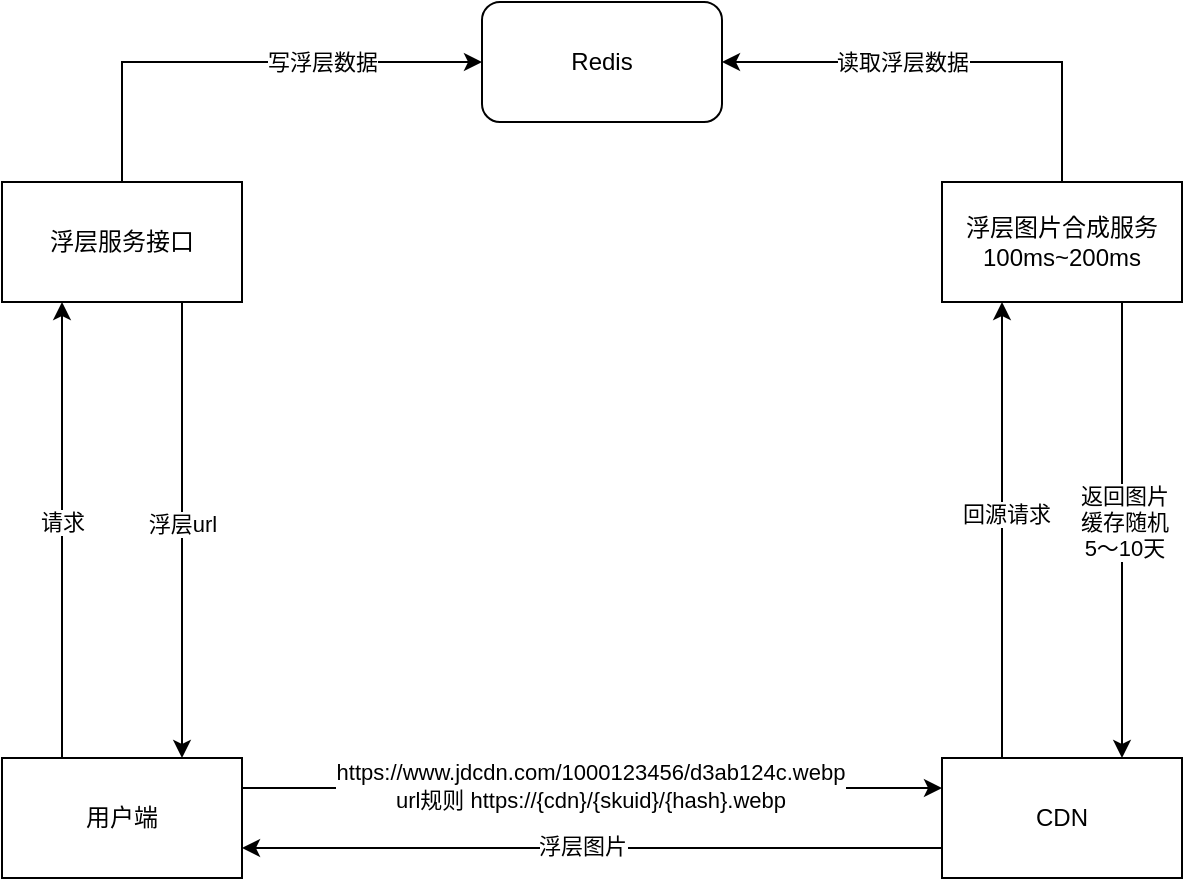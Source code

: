 <mxfile version="21.8.2" type="github">
  <diagram name="第 1 页" id="UtRuw29SjOKGwfxvPIrn">
    <mxGraphModel dx="1306" dy="821" grid="1" gridSize="10" guides="1" tooltips="1" connect="1" arrows="1" fold="1" page="1" pageScale="1" pageWidth="827" pageHeight="1169" math="0" shadow="0">
      <root>
        <mxCell id="0" />
        <mxCell id="1" parent="0" />
        <mxCell id="rxWeCgGi8lzgWZVwLI7x-19" style="edgeStyle=orthogonalEdgeStyle;rounded=0;orthogonalLoop=1;jettySize=auto;html=1;exitX=0.5;exitY=0;exitDx=0;exitDy=0;entryX=0;entryY=0.5;entryDx=0;entryDy=0;" edge="1" parent="1" source="rxWeCgGi8lzgWZVwLI7x-1" target="rxWeCgGi8lzgWZVwLI7x-4">
          <mxGeometry relative="1" as="geometry" />
        </mxCell>
        <mxCell id="rxWeCgGi8lzgWZVwLI7x-20" value="写浮层数据" style="edgeLabel;html=1;align=center;verticalAlign=middle;resizable=0;points=[];" vertex="1" connectable="0" parent="rxWeCgGi8lzgWZVwLI7x-19">
          <mxGeometry x="0.188" y="-2" relative="1" as="geometry">
            <mxPoint x="17" y="-2" as="offset" />
          </mxGeometry>
        </mxCell>
        <mxCell id="rxWeCgGi8lzgWZVwLI7x-30" style="edgeStyle=orthogonalEdgeStyle;rounded=0;orthogonalLoop=1;jettySize=auto;html=1;exitX=0.75;exitY=1;exitDx=0;exitDy=0;entryX=0.75;entryY=0;entryDx=0;entryDy=0;" edge="1" parent="1" source="rxWeCgGi8lzgWZVwLI7x-1" target="rxWeCgGi8lzgWZVwLI7x-26">
          <mxGeometry relative="1" as="geometry" />
        </mxCell>
        <mxCell id="rxWeCgGi8lzgWZVwLI7x-33" value="浮层url" style="edgeLabel;html=1;align=center;verticalAlign=middle;resizable=0;points=[];" vertex="1" connectable="0" parent="rxWeCgGi8lzgWZVwLI7x-30">
          <mxGeometry x="-0.029" relative="1" as="geometry">
            <mxPoint as="offset" />
          </mxGeometry>
        </mxCell>
        <mxCell id="rxWeCgGi8lzgWZVwLI7x-1" value="浮层服务接口" style="rounded=0;whiteSpace=wrap;html=1;" vertex="1" parent="1">
          <mxGeometry x="120" y="150" width="120" height="60" as="geometry" />
        </mxCell>
        <mxCell id="rxWeCgGi8lzgWZVwLI7x-18" value="读取浮层数据" style="edgeStyle=orthogonalEdgeStyle;rounded=0;orthogonalLoop=1;jettySize=auto;html=1;exitX=0.5;exitY=0;exitDx=0;exitDy=0;entryX=1;entryY=0.5;entryDx=0;entryDy=0;" edge="1" parent="1" source="rxWeCgGi8lzgWZVwLI7x-2" target="rxWeCgGi8lzgWZVwLI7x-4">
          <mxGeometry x="0.217" relative="1" as="geometry">
            <Array as="points">
              <mxPoint x="650" y="90" />
            </Array>
            <mxPoint as="offset" />
          </mxGeometry>
        </mxCell>
        <mxCell id="rxWeCgGi8lzgWZVwLI7x-21" style="edgeStyle=orthogonalEdgeStyle;rounded=0;orthogonalLoop=1;jettySize=auto;html=1;exitX=0.75;exitY=1;exitDx=0;exitDy=0;entryX=0.75;entryY=0;entryDx=0;entryDy=0;" edge="1" parent="1" source="rxWeCgGi8lzgWZVwLI7x-2" target="rxWeCgGi8lzgWZVwLI7x-3">
          <mxGeometry relative="1" as="geometry" />
        </mxCell>
        <mxCell id="rxWeCgGi8lzgWZVwLI7x-37" value="返回图片&lt;br&gt;缓存随机&lt;br&gt;5～10天" style="edgeLabel;html=1;align=center;verticalAlign=middle;resizable=0;points=[];" vertex="1" connectable="0" parent="rxWeCgGi8lzgWZVwLI7x-21">
          <mxGeometry x="-0.053" y="1" relative="1" as="geometry">
            <mxPoint y="2" as="offset" />
          </mxGeometry>
        </mxCell>
        <mxCell id="rxWeCgGi8lzgWZVwLI7x-2" value="浮层图片合成服务&lt;br&gt;100ms~200ms" style="rounded=0;whiteSpace=wrap;html=1;" vertex="1" parent="1">
          <mxGeometry x="590" y="150" width="120" height="60" as="geometry" />
        </mxCell>
        <mxCell id="rxWeCgGi8lzgWZVwLI7x-22" style="edgeStyle=orthogonalEdgeStyle;rounded=0;orthogonalLoop=1;jettySize=auto;html=1;exitX=0.25;exitY=0;exitDx=0;exitDy=0;entryX=0.25;entryY=1;entryDx=0;entryDy=0;" edge="1" parent="1" source="rxWeCgGi8lzgWZVwLI7x-3" target="rxWeCgGi8lzgWZVwLI7x-2">
          <mxGeometry relative="1" as="geometry" />
        </mxCell>
        <mxCell id="rxWeCgGi8lzgWZVwLI7x-36" value="回源请求" style="edgeLabel;html=1;align=center;verticalAlign=middle;resizable=0;points=[];" vertex="1" connectable="0" parent="rxWeCgGi8lzgWZVwLI7x-22">
          <mxGeometry x="0.07" y="-2" relative="1" as="geometry">
            <mxPoint as="offset" />
          </mxGeometry>
        </mxCell>
        <mxCell id="rxWeCgGi8lzgWZVwLI7x-28" style="edgeStyle=orthogonalEdgeStyle;rounded=0;orthogonalLoop=1;jettySize=auto;html=1;exitX=0;exitY=0.75;exitDx=0;exitDy=0;entryX=1;entryY=0.75;entryDx=0;entryDy=0;" edge="1" parent="1" source="rxWeCgGi8lzgWZVwLI7x-3" target="rxWeCgGi8lzgWZVwLI7x-26">
          <mxGeometry relative="1" as="geometry">
            <mxPoint x="320" y="483" as="targetPoint" />
          </mxGeometry>
        </mxCell>
        <mxCell id="rxWeCgGi8lzgWZVwLI7x-38" value="浮层图片" style="edgeLabel;html=1;align=center;verticalAlign=middle;resizable=0;points=[];" vertex="1" connectable="0" parent="rxWeCgGi8lzgWZVwLI7x-28">
          <mxGeometry x="0.029" y="-1" relative="1" as="geometry">
            <mxPoint as="offset" />
          </mxGeometry>
        </mxCell>
        <mxCell id="rxWeCgGi8lzgWZVwLI7x-3" value="CDN" style="rounded=0;whiteSpace=wrap;html=1;" vertex="1" parent="1">
          <mxGeometry x="590" y="438" width="120" height="60" as="geometry" />
        </mxCell>
        <mxCell id="rxWeCgGi8lzgWZVwLI7x-4" value="Redis" style="rounded=1;whiteSpace=wrap;html=1;" vertex="1" parent="1">
          <mxGeometry x="360" y="60" width="120" height="60" as="geometry" />
        </mxCell>
        <mxCell id="rxWeCgGi8lzgWZVwLI7x-27" style="edgeStyle=orthogonalEdgeStyle;rounded=0;orthogonalLoop=1;jettySize=auto;html=1;exitX=1;exitY=0.25;exitDx=0;exitDy=0;entryX=0;entryY=0.25;entryDx=0;entryDy=0;" edge="1" parent="1" source="rxWeCgGi8lzgWZVwLI7x-26" target="rxWeCgGi8lzgWZVwLI7x-3">
          <mxGeometry relative="1" as="geometry">
            <mxPoint x="320" y="453" as="sourcePoint" />
          </mxGeometry>
        </mxCell>
        <mxCell id="rxWeCgGi8lzgWZVwLI7x-35" value="https://www.jdcdn.com/1000123456/d3ab124c.webp&lt;br&gt;url规则 https://{cdn}/{skuid}/{hash}.webp" style="edgeLabel;html=1;align=center;verticalAlign=middle;resizable=0;points=[];" vertex="1" connectable="0" parent="rxWeCgGi8lzgWZVwLI7x-27">
          <mxGeometry x="-0.091" y="1" relative="1" as="geometry">
            <mxPoint x="15" as="offset" />
          </mxGeometry>
        </mxCell>
        <mxCell id="rxWeCgGi8lzgWZVwLI7x-29" style="edgeStyle=orthogonalEdgeStyle;rounded=0;orthogonalLoop=1;jettySize=auto;html=1;exitX=0.25;exitY=0;exitDx=0;exitDy=0;entryX=0.25;entryY=1;entryDx=0;entryDy=0;" edge="1" parent="1" source="rxWeCgGi8lzgWZVwLI7x-26" target="rxWeCgGi8lzgWZVwLI7x-1">
          <mxGeometry relative="1" as="geometry" />
        </mxCell>
        <mxCell id="rxWeCgGi8lzgWZVwLI7x-31" value="请求" style="edgeLabel;html=1;align=center;verticalAlign=middle;resizable=0;points=[];" vertex="1" connectable="0" parent="rxWeCgGi8lzgWZVwLI7x-29">
          <mxGeometry x="0.086" relative="1" as="geometry">
            <mxPoint y="6" as="offset" />
          </mxGeometry>
        </mxCell>
        <mxCell id="rxWeCgGi8lzgWZVwLI7x-26" value="用户端" style="rounded=0;whiteSpace=wrap;html=1;" vertex="1" parent="1">
          <mxGeometry x="120" y="438" width="120" height="60" as="geometry" />
        </mxCell>
      </root>
    </mxGraphModel>
  </diagram>
</mxfile>
